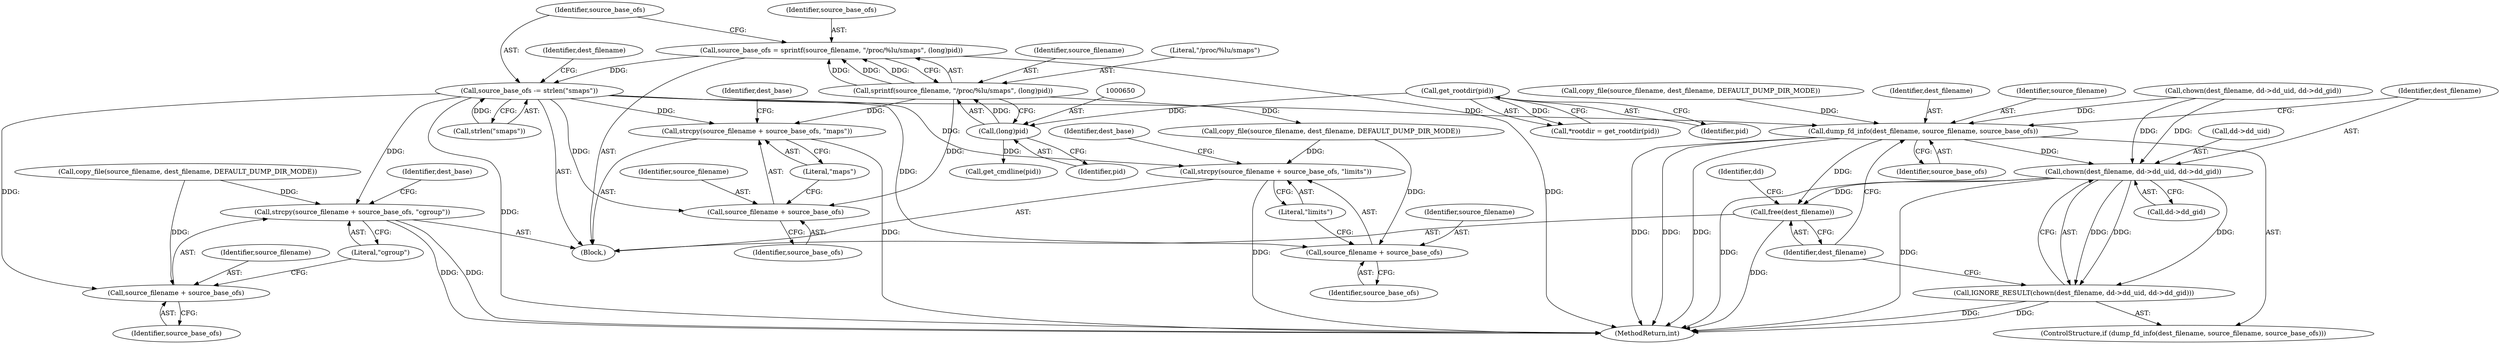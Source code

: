 digraph "0_abrt_80408e9e24a1c10f85fd969e1853e0f192157f92_0@API" {
"1000644" [label="(Call,source_base_ofs = sprintf(source_filename, \"/proc/%lu/smaps\", (long)pid))"];
"1000646" [label="(Call,sprintf(source_filename, \"/proc/%lu/smaps\", (long)pid))"];
"1000649" [label="(Call,(long)pid)"];
"1000627" [label="(Call,get_rootdir(pid))"];
"1000652" [label="(Call,source_base_ofs -= strlen(\"smaps\"))"];
"1000672" [label="(Call,strcpy(source_filename + source_base_ofs, \"maps\"))"];
"1000673" [label="(Call,source_filename + source_base_ofs)"];
"1000693" [label="(Call,strcpy(source_filename + source_base_ofs, \"limits\"))"];
"1000694" [label="(Call,source_filename + source_base_ofs)"];
"1000714" [label="(Call,strcpy(source_filename + source_base_ofs, \"cgroup\"))"];
"1000715" [label="(Call,source_filename + source_base_ofs)"];
"1000739" [label="(Call,dump_fd_info(dest_filename, source_filename, source_base_ofs))"];
"1000744" [label="(Call,chown(dest_filename, dd->dd_uid, dd->dd_gid))"];
"1000743" [label="(Call,IGNORE_RESULT(chown(dest_filename, dd->dd_uid, dd->dd_gid)))"];
"1000752" [label="(Call,free(dest_filename))"];
"1000676" [label="(Literal,\"maps\")"];
"1000695" [label="(Identifier,source_filename)"];
"1000651" [label="(Identifier,pid)"];
"1000753" [label="(Identifier,dest_filename)"];
"1000623" [label="(Block,)"];
"1000715" [label="(Call,source_filename + source_base_ofs)"];
"1000628" [label="(Identifier,pid)"];
"1000739" [label="(Call,dump_fd_info(dest_filename, source_filename, source_base_ofs))"];
"1000720" [label="(Identifier,dest_base)"];
"1000627" [label="(Call,get_rootdir(pid))"];
"1000658" [label="(Identifier,dest_filename)"];
"1000649" [label="(Call,(long)pid)"];
"1000672" [label="(Call,strcpy(source_filename + source_base_ofs, \"maps\"))"];
"1000696" [label="(Identifier,source_base_ofs)"];
"1000648" [label="(Literal,\"/proc/%lu/smaps\")"];
"1000693" [label="(Call,strcpy(source_filename + source_base_ofs, \"limits\"))"];
"1000644" [label="(Call,source_base_ofs = sprintf(source_filename, \"/proc/%lu/smaps\", (long)pid))"];
"1000740" [label="(Identifier,dest_filename)"];
"1000727" [label="(Call,chown(dest_filename, dd->dd_uid, dd->dd_gid))"];
"1000718" [label="(Literal,\"cgroup\")"];
"1000678" [label="(Identifier,dest_base)"];
"1000717" [label="(Identifier,source_base_ofs)"];
"1000694" [label="(Call,source_filename + source_base_ofs)"];
"1000744" [label="(Call,chown(dest_filename, dd->dd_uid, dd->dd_gid))"];
"1000755" [label="(Identifier,dd)"];
"1001168" [label="(MethodReturn,int)"];
"1000646" [label="(Call,sprintf(source_filename, \"/proc/%lu/smaps\", (long)pid))"];
"1000701" [label="(Call,copy_file(source_filename, dest_filename, DEFAULT_DUMP_DIR_MODE))"];
"1000675" [label="(Identifier,source_base_ofs)"];
"1000680" [label="(Call,copy_file(source_filename, dest_filename, DEFAULT_DUMP_DIR_MODE))"];
"1000625" [label="(Call,*rootdir = get_rootdir(pid))"];
"1000752" [label="(Call,free(dest_filename))"];
"1000652" [label="(Call,source_base_ofs -= strlen(\"smaps\"))"];
"1000746" [label="(Call,dd->dd_uid)"];
"1000738" [label="(ControlStructure,if (dump_fd_info(dest_filename, source_filename, source_base_ofs)))"];
"1000812" [label="(Call,get_cmdline(pid))"];
"1000749" [label="(Call,dd->dd_gid)"];
"1000741" [label="(Identifier,source_filename)"];
"1000722" [label="(Call,copy_file(source_filename, dest_filename, DEFAULT_DUMP_DIR_MODE))"];
"1000699" [label="(Identifier,dest_base)"];
"1000742" [label="(Identifier,source_base_ofs)"];
"1000714" [label="(Call,strcpy(source_filename + source_base_ofs, \"cgroup\"))"];
"1000645" [label="(Identifier,source_base_ofs)"];
"1000673" [label="(Call,source_filename + source_base_ofs)"];
"1000653" [label="(Identifier,source_base_ofs)"];
"1000647" [label="(Identifier,source_filename)"];
"1000697" [label="(Literal,\"limits\")"];
"1000654" [label="(Call,strlen(\"smaps\"))"];
"1000674" [label="(Identifier,source_filename)"];
"1000716" [label="(Identifier,source_filename)"];
"1000745" [label="(Identifier,dest_filename)"];
"1000743" [label="(Call,IGNORE_RESULT(chown(dest_filename, dd->dd_uid, dd->dd_gid)))"];
"1000644" -> "1000623"  [label="AST: "];
"1000644" -> "1000646"  [label="CFG: "];
"1000645" -> "1000644"  [label="AST: "];
"1000646" -> "1000644"  [label="AST: "];
"1000653" -> "1000644"  [label="CFG: "];
"1000644" -> "1001168"  [label="DDG: "];
"1000646" -> "1000644"  [label="DDG: "];
"1000646" -> "1000644"  [label="DDG: "];
"1000646" -> "1000644"  [label="DDG: "];
"1000644" -> "1000652"  [label="DDG: "];
"1000646" -> "1000649"  [label="CFG: "];
"1000647" -> "1000646"  [label="AST: "];
"1000648" -> "1000646"  [label="AST: "];
"1000649" -> "1000646"  [label="AST: "];
"1000649" -> "1000646"  [label="DDG: "];
"1000646" -> "1000672"  [label="DDG: "];
"1000646" -> "1000673"  [label="DDG: "];
"1000646" -> "1000680"  [label="DDG: "];
"1000649" -> "1000651"  [label="CFG: "];
"1000650" -> "1000649"  [label="AST: "];
"1000651" -> "1000649"  [label="AST: "];
"1000627" -> "1000649"  [label="DDG: "];
"1000649" -> "1000812"  [label="DDG: "];
"1000627" -> "1000625"  [label="AST: "];
"1000627" -> "1000628"  [label="CFG: "];
"1000628" -> "1000627"  [label="AST: "];
"1000625" -> "1000627"  [label="CFG: "];
"1000627" -> "1000625"  [label="DDG: "];
"1000652" -> "1000623"  [label="AST: "];
"1000652" -> "1000654"  [label="CFG: "];
"1000653" -> "1000652"  [label="AST: "];
"1000654" -> "1000652"  [label="AST: "];
"1000658" -> "1000652"  [label="CFG: "];
"1000652" -> "1001168"  [label="DDG: "];
"1000654" -> "1000652"  [label="DDG: "];
"1000652" -> "1000672"  [label="DDG: "];
"1000652" -> "1000673"  [label="DDG: "];
"1000652" -> "1000693"  [label="DDG: "];
"1000652" -> "1000694"  [label="DDG: "];
"1000652" -> "1000714"  [label="DDG: "];
"1000652" -> "1000715"  [label="DDG: "];
"1000652" -> "1000739"  [label="DDG: "];
"1000672" -> "1000623"  [label="AST: "];
"1000672" -> "1000676"  [label="CFG: "];
"1000673" -> "1000672"  [label="AST: "];
"1000676" -> "1000672"  [label="AST: "];
"1000678" -> "1000672"  [label="CFG: "];
"1000672" -> "1001168"  [label="DDG: "];
"1000673" -> "1000675"  [label="CFG: "];
"1000674" -> "1000673"  [label="AST: "];
"1000675" -> "1000673"  [label="AST: "];
"1000676" -> "1000673"  [label="CFG: "];
"1000693" -> "1000623"  [label="AST: "];
"1000693" -> "1000697"  [label="CFG: "];
"1000694" -> "1000693"  [label="AST: "];
"1000697" -> "1000693"  [label="AST: "];
"1000699" -> "1000693"  [label="CFG: "];
"1000693" -> "1001168"  [label="DDG: "];
"1000680" -> "1000693"  [label="DDG: "];
"1000694" -> "1000696"  [label="CFG: "];
"1000695" -> "1000694"  [label="AST: "];
"1000696" -> "1000694"  [label="AST: "];
"1000697" -> "1000694"  [label="CFG: "];
"1000680" -> "1000694"  [label="DDG: "];
"1000714" -> "1000623"  [label="AST: "];
"1000714" -> "1000718"  [label="CFG: "];
"1000715" -> "1000714"  [label="AST: "];
"1000718" -> "1000714"  [label="AST: "];
"1000720" -> "1000714"  [label="CFG: "];
"1000714" -> "1001168"  [label="DDG: "];
"1000714" -> "1001168"  [label="DDG: "];
"1000701" -> "1000714"  [label="DDG: "];
"1000715" -> "1000717"  [label="CFG: "];
"1000716" -> "1000715"  [label="AST: "];
"1000717" -> "1000715"  [label="AST: "];
"1000718" -> "1000715"  [label="CFG: "];
"1000701" -> "1000715"  [label="DDG: "];
"1000739" -> "1000738"  [label="AST: "];
"1000739" -> "1000742"  [label="CFG: "];
"1000740" -> "1000739"  [label="AST: "];
"1000741" -> "1000739"  [label="AST: "];
"1000742" -> "1000739"  [label="AST: "];
"1000745" -> "1000739"  [label="CFG: "];
"1000753" -> "1000739"  [label="CFG: "];
"1000739" -> "1001168"  [label="DDG: "];
"1000739" -> "1001168"  [label="DDG: "];
"1000739" -> "1001168"  [label="DDG: "];
"1000727" -> "1000739"  [label="DDG: "];
"1000722" -> "1000739"  [label="DDG: "];
"1000739" -> "1000744"  [label="DDG: "];
"1000739" -> "1000752"  [label="DDG: "];
"1000744" -> "1000743"  [label="AST: "];
"1000744" -> "1000749"  [label="CFG: "];
"1000745" -> "1000744"  [label="AST: "];
"1000746" -> "1000744"  [label="AST: "];
"1000749" -> "1000744"  [label="AST: "];
"1000743" -> "1000744"  [label="CFG: "];
"1000744" -> "1001168"  [label="DDG: "];
"1000744" -> "1001168"  [label="DDG: "];
"1000744" -> "1000743"  [label="DDG: "];
"1000744" -> "1000743"  [label="DDG: "];
"1000744" -> "1000743"  [label="DDG: "];
"1000727" -> "1000744"  [label="DDG: "];
"1000727" -> "1000744"  [label="DDG: "];
"1000744" -> "1000752"  [label="DDG: "];
"1000743" -> "1000738"  [label="AST: "];
"1000753" -> "1000743"  [label="CFG: "];
"1000743" -> "1001168"  [label="DDG: "];
"1000743" -> "1001168"  [label="DDG: "];
"1000752" -> "1000623"  [label="AST: "];
"1000752" -> "1000753"  [label="CFG: "];
"1000753" -> "1000752"  [label="AST: "];
"1000755" -> "1000752"  [label="CFG: "];
"1000752" -> "1001168"  [label="DDG: "];
}
